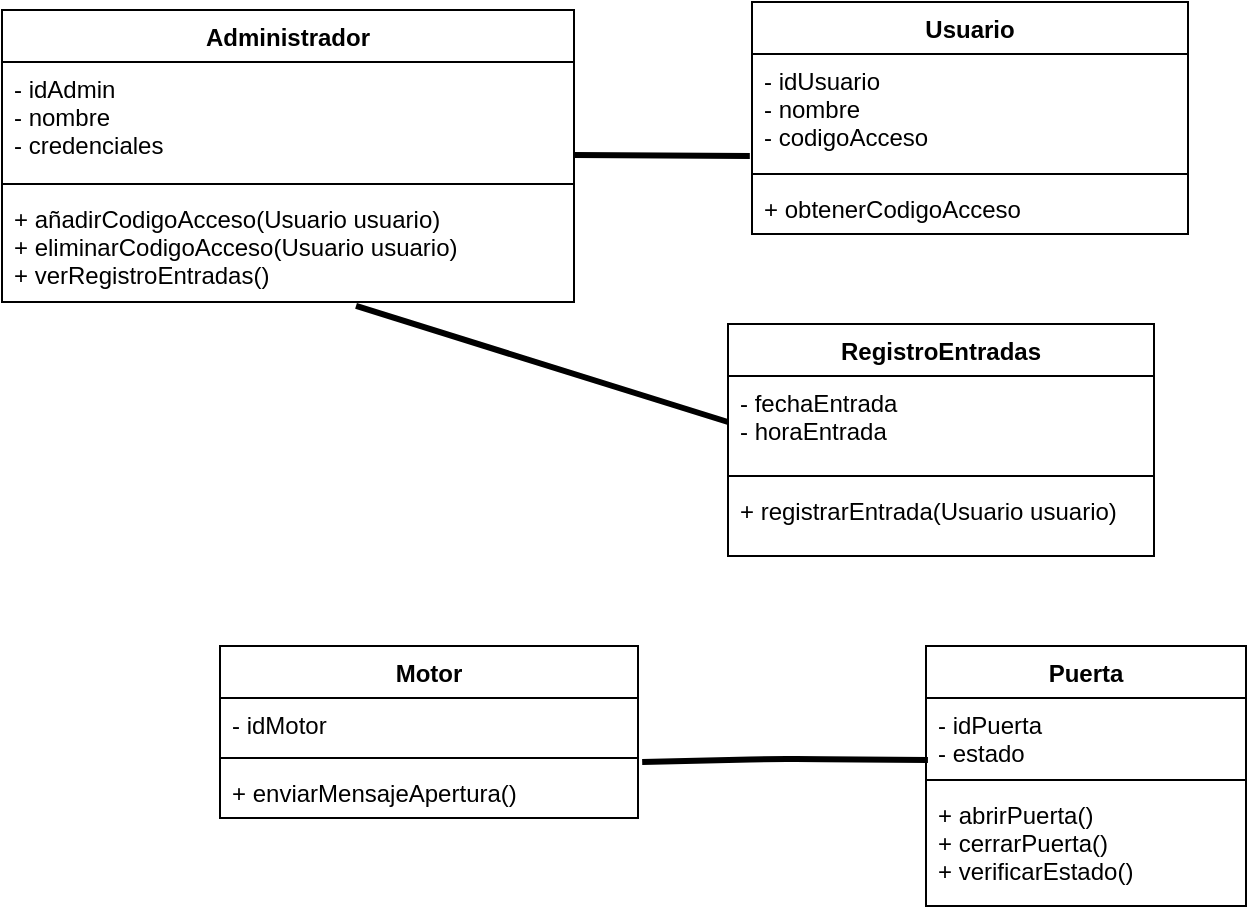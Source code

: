 <mxfile>
    <diagram id="WsfOKD3gBW2oeDmFCzKy" name="Page-1">
        <mxGraphModel dx="1072" dy="475" grid="0" gridSize="10" guides="1" tooltips="1" connect="1" arrows="1" fold="1" page="1" pageScale="1" pageWidth="850" pageHeight="1100" math="0" shadow="0">
            <root>
                <mxCell id="0"/>
                <mxCell id="1" parent="0"/>
                <mxCell id="7" value="Usuario" style="swimlane;fontStyle=1;align=center;verticalAlign=top;childLayout=stackLayout;horizontal=1;startSize=26;horizontalStack=0;resizeParent=1;resizeParentMax=0;resizeLast=0;collapsible=1;marginBottom=0;" vertex="1" parent="1">
                    <mxGeometry x="491" y="51" width="218" height="116" as="geometry"/>
                </mxCell>
                <mxCell id="8" value="- idUsuario&#10;- nombre&#10;- codigoAcceso" style="text;strokeColor=none;fillColor=none;align=left;verticalAlign=top;spacingLeft=4;spacingRight=4;overflow=hidden;rotatable=0;points=[[0,0.5],[1,0.5]];portConstraint=eastwest;" vertex="1" parent="7">
                    <mxGeometry y="26" width="218" height="56" as="geometry"/>
                </mxCell>
                <mxCell id="9" value="" style="line;strokeWidth=1;fillColor=none;align=left;verticalAlign=middle;spacingTop=-1;spacingLeft=3;spacingRight=3;rotatable=0;labelPosition=right;points=[];portConstraint=eastwest;strokeColor=inherit;" vertex="1" parent="7">
                    <mxGeometry y="82" width="218" height="8" as="geometry"/>
                </mxCell>
                <mxCell id="10" value="+ obtenerCodigoAcceso" style="text;strokeColor=none;fillColor=none;align=left;verticalAlign=top;spacingLeft=4;spacingRight=4;overflow=hidden;rotatable=0;points=[[0,0.5],[1,0.5]];portConstraint=eastwest;" vertex="1" parent="7">
                    <mxGeometry y="90" width="218" height="26" as="geometry"/>
                </mxCell>
                <mxCell id="11" value="Administrador" style="swimlane;fontStyle=1;align=center;verticalAlign=top;childLayout=stackLayout;horizontal=1;startSize=26;horizontalStack=0;resizeParent=1;resizeParentMax=0;resizeLast=0;collapsible=1;marginBottom=0;" vertex="1" parent="1">
                    <mxGeometry x="116" y="55" width="286" height="146" as="geometry"/>
                </mxCell>
                <mxCell id="12" value="- idAdmin&#10;- nombre&#10;- credenciales" style="text;strokeColor=none;fillColor=none;align=left;verticalAlign=top;spacingLeft=4;spacingRight=4;overflow=hidden;rotatable=0;points=[[0,0.5],[1,0.5]];portConstraint=eastwest;" vertex="1" parent="11">
                    <mxGeometry y="26" width="286" height="57" as="geometry"/>
                </mxCell>
                <mxCell id="13" value="" style="line;strokeWidth=1;fillColor=none;align=left;verticalAlign=middle;spacingTop=-1;spacingLeft=3;spacingRight=3;rotatable=0;labelPosition=right;points=[];portConstraint=eastwest;strokeColor=inherit;" vertex="1" parent="11">
                    <mxGeometry y="83" width="286" height="8" as="geometry"/>
                </mxCell>
                <mxCell id="14" value="+ añadirCodigoAcceso(Usuario usuario)&#10;+ eliminarCodigoAcceso(Usuario usuario)&#10;+ verRegistroEntradas()" style="text;strokeColor=none;fillColor=none;align=left;verticalAlign=top;spacingLeft=4;spacingRight=4;overflow=hidden;rotatable=0;points=[[0,0.5],[1,0.5]];portConstraint=eastwest;" vertex="1" parent="11">
                    <mxGeometry y="91" width="286" height="55" as="geometry"/>
                </mxCell>
                <mxCell id="15" value="Motor" style="swimlane;fontStyle=1;align=center;verticalAlign=top;childLayout=stackLayout;horizontal=1;startSize=26;horizontalStack=0;resizeParent=1;resizeParentMax=0;resizeLast=0;collapsible=1;marginBottom=0;" vertex="1" parent="1">
                    <mxGeometry x="225" y="373" width="209" height="86" as="geometry"/>
                </mxCell>
                <mxCell id="16" value="- idMotor" style="text;strokeColor=none;fillColor=none;align=left;verticalAlign=top;spacingLeft=4;spacingRight=4;overflow=hidden;rotatable=0;points=[[0,0.5],[1,0.5]];portConstraint=eastwest;" vertex="1" parent="15">
                    <mxGeometry y="26" width="209" height="26" as="geometry"/>
                </mxCell>
                <mxCell id="17" value="" style="line;strokeWidth=1;fillColor=none;align=left;verticalAlign=middle;spacingTop=-1;spacingLeft=3;spacingRight=3;rotatable=0;labelPosition=right;points=[];portConstraint=eastwest;strokeColor=inherit;" vertex="1" parent="15">
                    <mxGeometry y="52" width="209" height="8" as="geometry"/>
                </mxCell>
                <mxCell id="18" value="+ enviarMensajeApertura()" style="text;strokeColor=none;fillColor=none;align=left;verticalAlign=top;spacingLeft=4;spacingRight=4;overflow=hidden;rotatable=0;points=[[0,0.5],[1,0.5]];portConstraint=eastwest;" vertex="1" parent="15">
                    <mxGeometry y="60" width="209" height="26" as="geometry"/>
                </mxCell>
                <mxCell id="19" value="" style="endArrow=none;startArrow=none;endFill=0;startFill=0;endSize=8;html=1;verticalAlign=bottom;labelBackgroundColor=none;strokeWidth=3;entryX=-0.005;entryY=0.911;entryDx=0;entryDy=0;entryPerimeter=0;" edge="1" parent="1" target="8">
                    <mxGeometry width="160" relative="1" as="geometry">
                        <mxPoint x="402" y="127.5" as="sourcePoint"/>
                        <mxPoint x="451" y="128" as="targetPoint"/>
                    </mxGeometry>
                </mxCell>
                <mxCell id="20" value="RegistroEntradas" style="swimlane;fontStyle=1;align=center;verticalAlign=top;childLayout=stackLayout;horizontal=1;startSize=26;horizontalStack=0;resizeParent=1;resizeParentMax=0;resizeLast=0;collapsible=1;marginBottom=0;" vertex="1" parent="1">
                    <mxGeometry x="479" y="212" width="213" height="116" as="geometry"/>
                </mxCell>
                <mxCell id="21" value="- fechaEntrada&#10;- horaEntrada" style="text;strokeColor=none;fillColor=none;align=left;verticalAlign=top;spacingLeft=4;spacingRight=4;overflow=hidden;rotatable=0;points=[[0,0.5],[1,0.5]];portConstraint=eastwest;" vertex="1" parent="20">
                    <mxGeometry y="26" width="213" height="46" as="geometry"/>
                </mxCell>
                <mxCell id="22" value="" style="line;strokeWidth=1;fillColor=none;align=left;verticalAlign=middle;spacingTop=-1;spacingLeft=3;spacingRight=3;rotatable=0;labelPosition=right;points=[];portConstraint=eastwest;strokeColor=inherit;" vertex="1" parent="20">
                    <mxGeometry y="72" width="213" height="8" as="geometry"/>
                </mxCell>
                <mxCell id="23" value="+ registrarEntrada(Usuario usuario)" style="text;strokeColor=none;fillColor=none;align=left;verticalAlign=top;spacingLeft=4;spacingRight=4;overflow=hidden;rotatable=0;points=[[0,0.5],[1,0.5]];portConstraint=eastwest;" vertex="1" parent="20">
                    <mxGeometry y="80" width="213" height="36" as="geometry"/>
                </mxCell>
                <mxCell id="24" value="Puerta" style="swimlane;fontStyle=1;align=center;verticalAlign=top;childLayout=stackLayout;horizontal=1;startSize=26;horizontalStack=0;resizeParent=1;resizeParentMax=0;resizeLast=0;collapsible=1;marginBottom=0;" vertex="1" parent="1">
                    <mxGeometry x="578" y="373" width="160" height="130" as="geometry"/>
                </mxCell>
                <mxCell id="25" value="- idPuerta&#10;- estado" style="text;strokeColor=none;fillColor=none;align=left;verticalAlign=top;spacingLeft=4;spacingRight=4;overflow=hidden;rotatable=0;points=[[0,0.5],[1,0.5]];portConstraint=eastwest;" vertex="1" parent="24">
                    <mxGeometry y="26" width="160" height="37" as="geometry"/>
                </mxCell>
                <mxCell id="26" value="" style="line;strokeWidth=1;fillColor=none;align=left;verticalAlign=middle;spacingTop=-1;spacingLeft=3;spacingRight=3;rotatable=0;labelPosition=right;points=[];portConstraint=eastwest;strokeColor=inherit;" vertex="1" parent="24">
                    <mxGeometry y="63" width="160" height="8" as="geometry"/>
                </mxCell>
                <mxCell id="27" value="+ abrirPuerta()&#10;+ cerrarPuerta()&#10;+ verificarEstado()" style="text;strokeColor=none;fillColor=none;align=left;verticalAlign=top;spacingLeft=4;spacingRight=4;overflow=hidden;rotatable=0;points=[[0,0.5],[1,0.5]];portConstraint=eastwest;" vertex="1" parent="24">
                    <mxGeometry y="71" width="160" height="59" as="geometry"/>
                </mxCell>
                <mxCell id="29" value="" style="endArrow=none;startArrow=none;endFill=0;startFill=0;endSize=8;html=1;verticalAlign=bottom;labelBackgroundColor=none;strokeWidth=3;entryX=0.006;entryY=0.838;entryDx=0;entryDy=0;entryPerimeter=0;exitX=1.01;exitY=-0.077;exitDx=0;exitDy=0;exitPerimeter=0;" edge="1" parent="1" source="18" target="25">
                    <mxGeometry width="160" relative="1" as="geometry">
                        <mxPoint x="457" y="430" as="sourcePoint"/>
                        <mxPoint x="571" y="430" as="targetPoint"/>
                        <Array as="points">
                            <mxPoint x="500" y="429.5"/>
                            <mxPoint x="517" y="429.5"/>
                        </Array>
                    </mxGeometry>
                </mxCell>
                <mxCell id="30" value="" style="endArrow=none;startArrow=none;endFill=0;startFill=0;endSize=8;html=1;verticalAlign=bottom;labelBackgroundColor=none;strokeWidth=3;entryX=0;entryY=0.5;entryDx=0;entryDy=0;exitX=0.619;exitY=1.036;exitDx=0;exitDy=0;exitPerimeter=0;" edge="1" parent="1" source="14" target="21">
                    <mxGeometry width="160" relative="1" as="geometry">
                        <mxPoint x="314.09" y="258" as="sourcePoint"/>
                        <mxPoint x="402" y="258.516" as="targetPoint"/>
                    </mxGeometry>
                </mxCell>
            </root>
        </mxGraphModel>
    </diagram>
</mxfile>